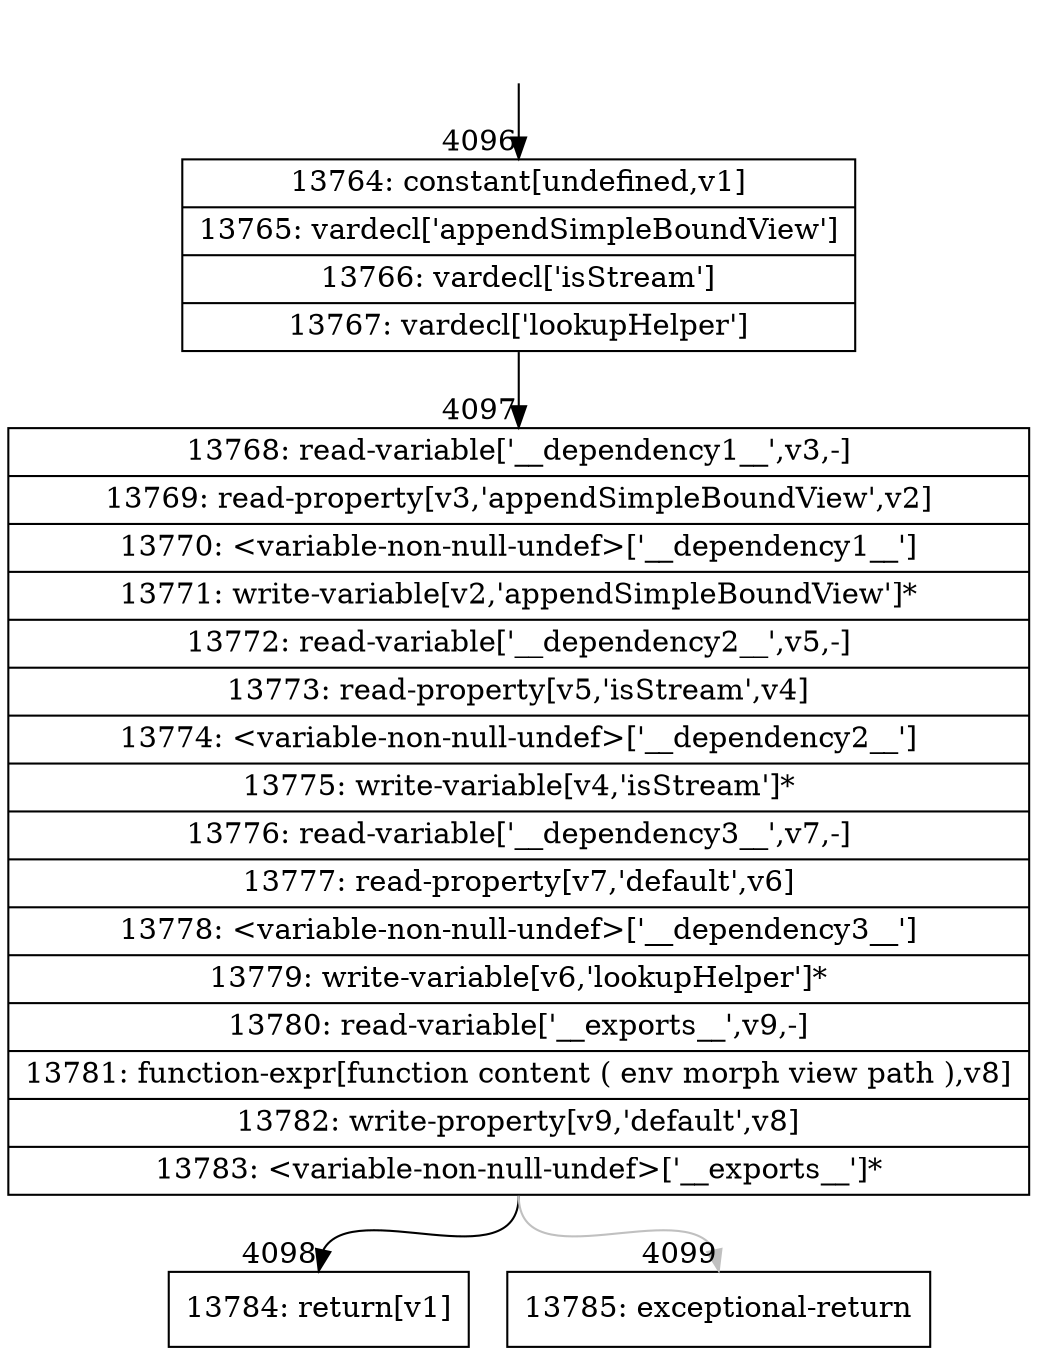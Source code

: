 digraph {
rankdir="TD"
BB_entry324[shape=none,label=""];
BB_entry324 -> BB4096 [tailport=s, headport=n, headlabel="    4096"]
BB4096 [shape=record label="{13764: constant[undefined,v1]|13765: vardecl['appendSimpleBoundView']|13766: vardecl['isStream']|13767: vardecl['lookupHelper']}" ] 
BB4096 -> BB4097 [tailport=s, headport=n, headlabel="      4097"]
BB4097 [shape=record label="{13768: read-variable['__dependency1__',v3,-]|13769: read-property[v3,'appendSimpleBoundView',v2]|13770: \<variable-non-null-undef\>['__dependency1__']|13771: write-variable[v2,'appendSimpleBoundView']*|13772: read-variable['__dependency2__',v5,-]|13773: read-property[v5,'isStream',v4]|13774: \<variable-non-null-undef\>['__dependency2__']|13775: write-variable[v4,'isStream']*|13776: read-variable['__dependency3__',v7,-]|13777: read-property[v7,'default',v6]|13778: \<variable-non-null-undef\>['__dependency3__']|13779: write-variable[v6,'lookupHelper']*|13780: read-variable['__exports__',v9,-]|13781: function-expr[function content ( env morph view path ),v8]|13782: write-property[v9,'default',v8]|13783: \<variable-non-null-undef\>['__exports__']*}" ] 
BB4097 -> BB4098 [tailport=s, headport=n, headlabel="      4098"]
BB4097 -> BB4099 [tailport=s, headport=n, color=gray, headlabel="      4099"]
BB4098 [shape=record label="{13784: return[v1]}" ] 
BB4099 [shape=record label="{13785: exceptional-return}" ] 
//#$~ 7870
}
